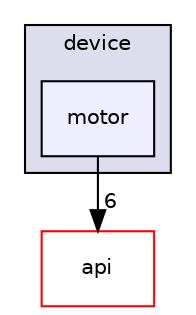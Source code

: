 digraph "include/okapi/impl/device/motor" {
  compound=true
  node [ fontsize="10", fontname="Helvetica"];
  edge [ labelfontsize="10", labelfontname="Helvetica"];
  subgraph clusterdir_cbfaa812b5a187f9f977bd73c61fc8cb {
    graph [ bgcolor="#ddddee", pencolor="black", label="device" fontname="Helvetica", fontsize="10", URL="dir_cbfaa812b5a187f9f977bd73c61fc8cb.html"]
  dir_01b54310dbb6efeaab63b7f1d72f5471 [shape=box, label="motor", style="filled", fillcolor="#eeeeff", pencolor="black", URL="dir_01b54310dbb6efeaab63b7f1d72f5471.html"];
  }
  dir_63ebd08b8cf71fd366bf0de4231ab7e6 [shape=box label="api" fillcolor="white" style="filled" color="red" URL="dir_63ebd08b8cf71fd366bf0de4231ab7e6.html"];
  dir_01b54310dbb6efeaab63b7f1d72f5471->dir_63ebd08b8cf71fd366bf0de4231ab7e6 [headlabel="6", labeldistance=1.5 headhref="dir_000036_000011.html"];
}
